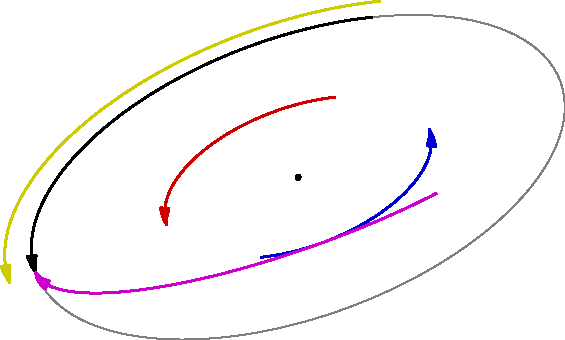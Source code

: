     import geometry; size(10cm,0);
    currentcoordsys=rotate(20)*defaultcoordsys;
    point C=(1,1); dot(C);
    ellipse el=ellipse(C,2,1); draw(el, grey);
    arc AE=arc(el, 45, 180, fromCenter); draw(AE, linewidth(bp), Arrow(3mm));
    draw(scale(0.5,C)*AE, bp+0.8red, Arrow(3mm));
    draw(scale(-0.5,C)*AE, bp+0.8blue,Arrow(3mm));
    draw(scale(1.1,C)*AE, bp+0.8*yellow, Arrow(3mm));
    transform t=scale(-0.5,line(el.F1,el.F2), line(S,N));
    draw(t*AE, bp+0.8(red+blue), Arrow(3mm));
